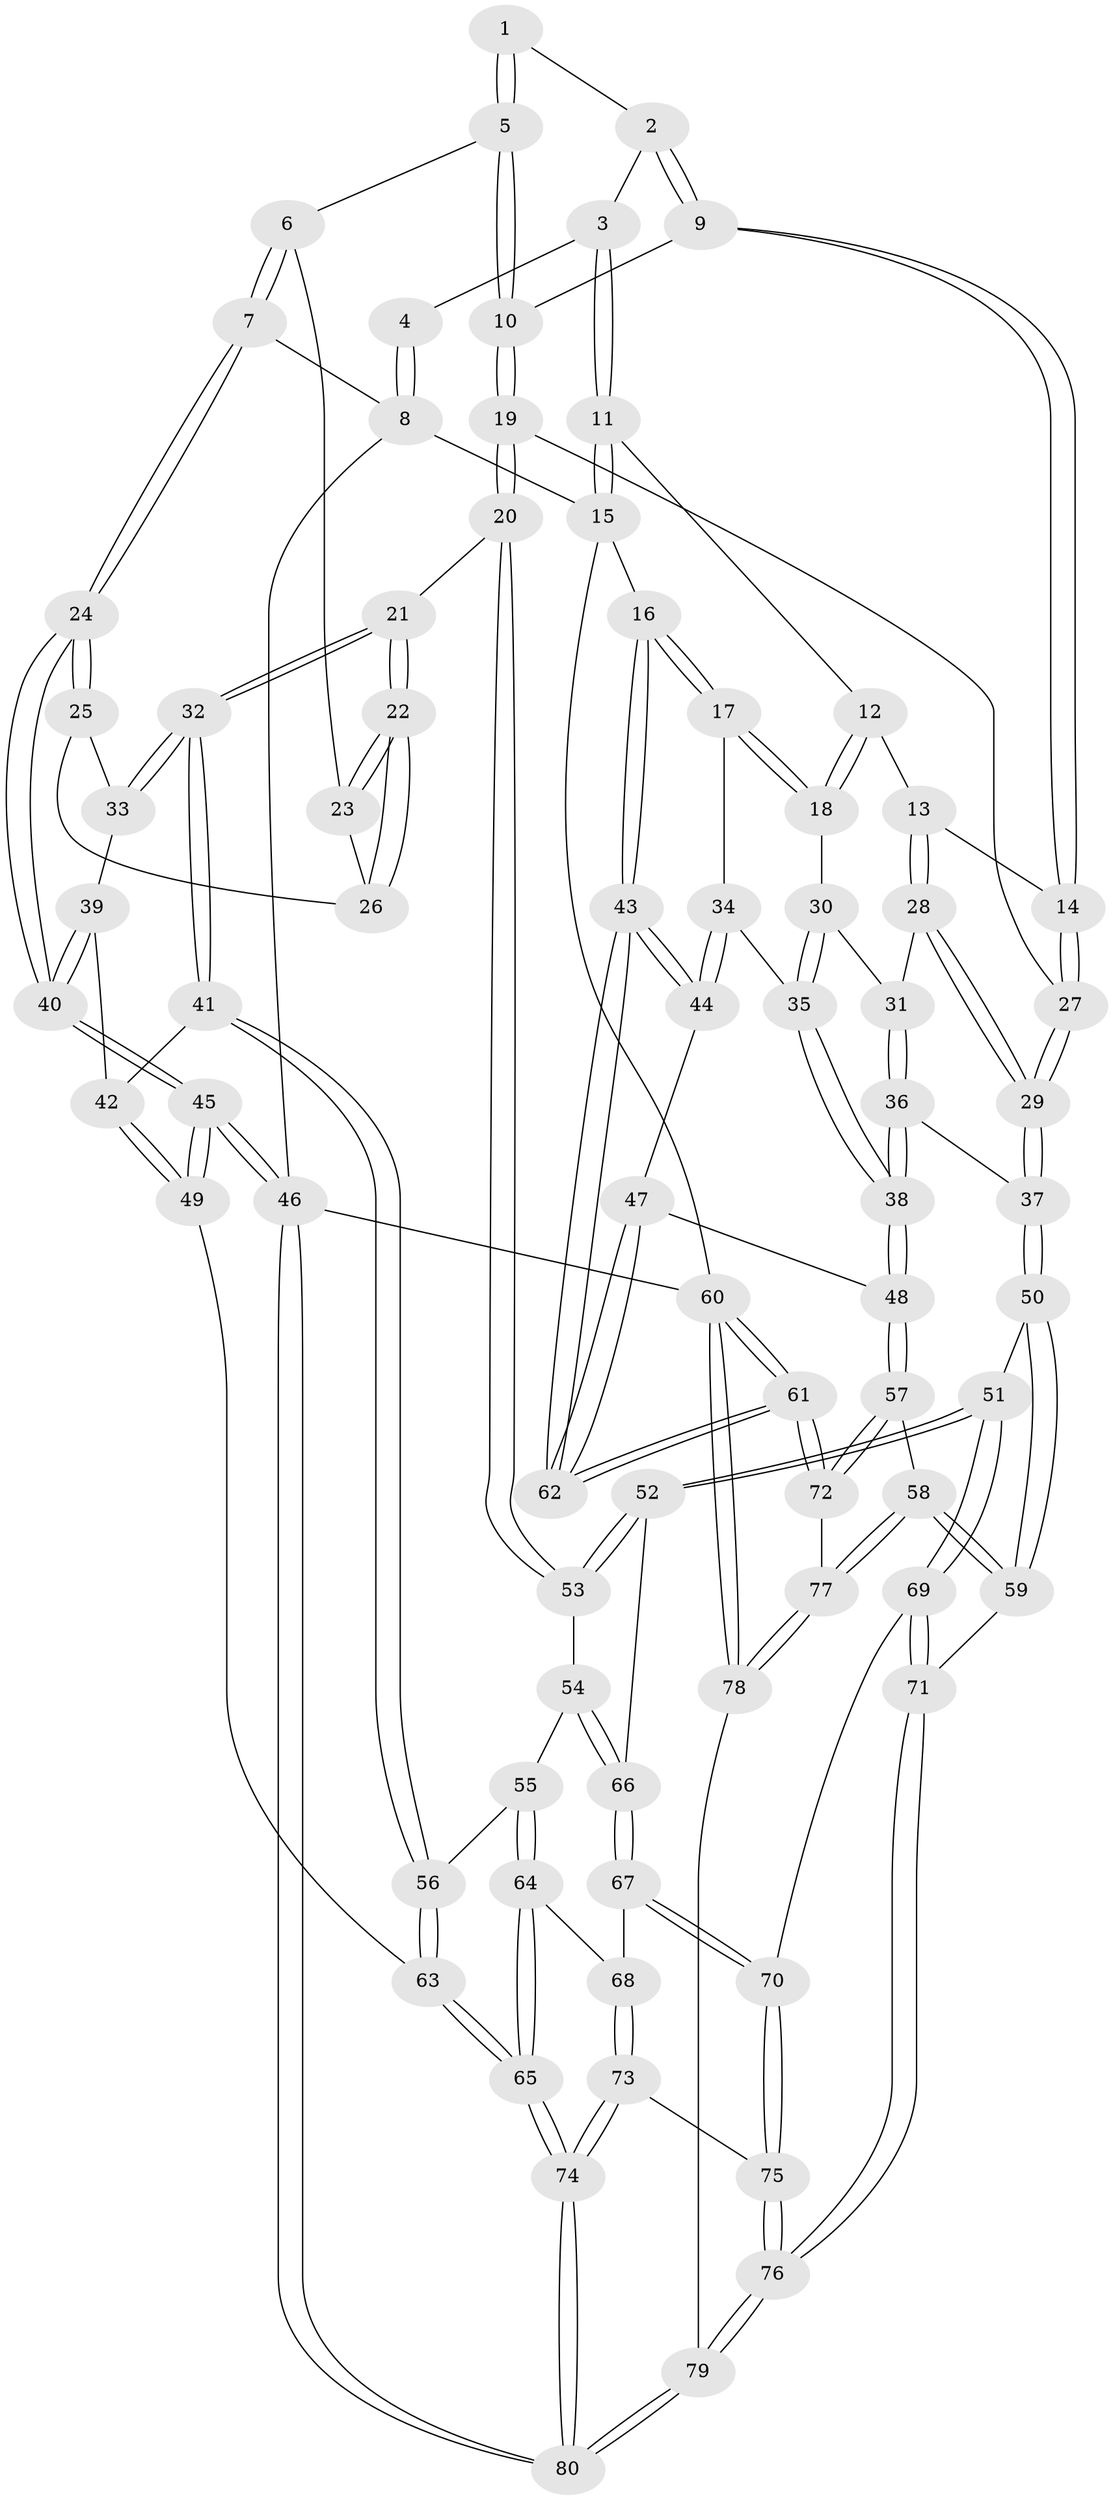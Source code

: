 // Generated by graph-tools (version 1.1) at 2025/27/03/09/25 03:27:12]
// undirected, 80 vertices, 197 edges
graph export_dot {
graph [start="1"]
  node [color=gray90,style=filled];
  1 [pos="+0.4549176383385403+0.025237270793573005"];
  2 [pos="+0.6360747306228062+0.033058933080864404"];
  3 [pos="+0.8917449431911294+0"];
  4 [pos="+0.3910576675367332+0"];
  5 [pos="+0.4674675973849328+0.18957299586413578"];
  6 [pos="+0.3767487565773824+0.21112243418892568"];
  7 [pos="+0+0"];
  8 [pos="+0+0"];
  9 [pos="+0.5346618126466015+0.21090086215209927"];
  10 [pos="+0.5181800939226394+0.2104836584643856"];
  11 [pos="+0.9579351665576077+0"];
  12 [pos="+0.8044425350991777+0.19194324127330606"];
  13 [pos="+0.6930111001949855+0.2726892973375921"];
  14 [pos="+0.6146771015526706+0.24755424962294853"];
  15 [pos="+1+0"];
  16 [pos="+1+0.358676769009144"];
  17 [pos="+1+0.3679087922650428"];
  18 [pos="+0.9505207616978532+0.3302272223713126"];
  19 [pos="+0.46236452976499554+0.48200234391241875"];
  20 [pos="+0.4587364697607493+0.4832848628175754"];
  21 [pos="+0.32083933320515834+0.4636827085854294"];
  22 [pos="+0.3081064473063442+0.3638460900534185"];
  23 [pos="+0.3638860357575819+0.23664834292112757"];
  24 [pos="+0+0.06802971479809172"];
  25 [pos="+0.055044588416676345+0.25925043951139587"];
  26 [pos="+0.10974543091720489+0.27914459375474554"];
  27 [pos="+0.5167626246687701+0.48787668982064464"];
  28 [pos="+0.7029251242925261+0.3431282059893632"];
  29 [pos="+0.5765786349741447+0.5033369030259306"];
  30 [pos="+0.804355819358271+0.40698625373027364"];
  31 [pos="+0.7170154075495523+0.3593937966563665"];
  32 [pos="+0.28385997136282987+0.49784057539897797"];
  33 [pos="+0.18570664712018586+0.4467291886551946"];
  34 [pos="+0.9442119699464645+0.44990811229990774"];
  35 [pos="+0.8421355634101171+0.4773962324481496"];
  36 [pos="+0.7439112574580625+0.5590804865731702"];
  37 [pos="+0.5789452561674584+0.506447415637552"];
  38 [pos="+0.7885673707421992+0.6004285383089106"];
  39 [pos="+0.07112452416264281+0.46418044396279645"];
  40 [pos="+0+0.17499490089452968"];
  41 [pos="+0.2626977229214169+0.5448222803991878"];
  42 [pos="+0.08590222103104361+0.5120672177641838"];
  43 [pos="+1+0.5599090410534767"];
  44 [pos="+0.9307996934460283+0.6025263045137963"];
  45 [pos="+0+0.7439410445088147"];
  46 [pos="+0+1"];
  47 [pos="+0.8886782514447978+0.631461940272249"];
  48 [pos="+0.8085631543902669+0.6644826355447121"];
  49 [pos="+0+0.7353604495010678"];
  50 [pos="+0.5853650951999263+0.591833140867318"];
  51 [pos="+0.5095368787218396+0.6978701182437568"];
  52 [pos="+0.4828522413633035+0.6882043237625913"];
  53 [pos="+0.4584651749799969+0.4983154134179884"];
  54 [pos="+0.3825119564730964+0.6733135057689404"];
  55 [pos="+0.29389271629812885+0.6234110605739978"];
  56 [pos="+0.2565211206504413+0.5783051167727242"];
  57 [pos="+0.7884657240274375+0.7240552106213599"];
  58 [pos="+0.768736250700532+0.7409557826494685"];
  59 [pos="+0.744886919840769+0.7421030872377015"];
  60 [pos="+1+1"];
  61 [pos="+1+0.9428405841970521"];
  62 [pos="+1+0.8560210400881585"];
  63 [pos="+0.054252118435207074+0.7458182381255494"];
  64 [pos="+0.2906589948214279+0.794636525526224"];
  65 [pos="+0.1067448730225475+0.7917159534296118"];
  66 [pos="+0.4126996402298561+0.7025978041335553"];
  67 [pos="+0.3816555871459956+0.7740391441827381"];
  68 [pos="+0.3052767681300422+0.8018361693263787"];
  69 [pos="+0.5509450627519924+0.7456312142569633"];
  70 [pos="+0.44122088773959245+0.8388062121409656"];
  71 [pos="+0.620615085360517+0.780346986193831"];
  72 [pos="+1+0.9009127158900184"];
  73 [pos="+0.32460102505996774+0.9199941322715911"];
  74 [pos="+0.2056367501952929+1"];
  75 [pos="+0.4528018860069003+0.9197384602373228"];
  76 [pos="+0.5364023442510244+0.9889986874269288"];
  77 [pos="+0.78458283194275+0.9390038220347826"];
  78 [pos="+0.6861328507039244+1"];
  79 [pos="+0.6072501949947315+1"];
  80 [pos="+0.1704504415826591+1"];
  1 -- 2;
  1 -- 5;
  1 -- 5;
  2 -- 3;
  2 -- 9;
  2 -- 9;
  3 -- 4;
  3 -- 11;
  3 -- 11;
  4 -- 8;
  4 -- 8;
  5 -- 6;
  5 -- 10;
  5 -- 10;
  6 -- 7;
  6 -- 7;
  6 -- 23;
  7 -- 8;
  7 -- 24;
  7 -- 24;
  8 -- 15;
  8 -- 46;
  9 -- 10;
  9 -- 14;
  9 -- 14;
  10 -- 19;
  10 -- 19;
  11 -- 12;
  11 -- 15;
  11 -- 15;
  12 -- 13;
  12 -- 18;
  12 -- 18;
  13 -- 14;
  13 -- 28;
  13 -- 28;
  14 -- 27;
  14 -- 27;
  15 -- 16;
  15 -- 60;
  16 -- 17;
  16 -- 17;
  16 -- 43;
  16 -- 43;
  17 -- 18;
  17 -- 18;
  17 -- 34;
  18 -- 30;
  19 -- 20;
  19 -- 20;
  19 -- 27;
  20 -- 21;
  20 -- 53;
  20 -- 53;
  21 -- 22;
  21 -- 22;
  21 -- 32;
  21 -- 32;
  22 -- 23;
  22 -- 23;
  22 -- 26;
  22 -- 26;
  23 -- 26;
  24 -- 25;
  24 -- 25;
  24 -- 40;
  24 -- 40;
  25 -- 26;
  25 -- 33;
  27 -- 29;
  27 -- 29;
  28 -- 29;
  28 -- 29;
  28 -- 31;
  29 -- 37;
  29 -- 37;
  30 -- 31;
  30 -- 35;
  30 -- 35;
  31 -- 36;
  31 -- 36;
  32 -- 33;
  32 -- 33;
  32 -- 41;
  32 -- 41;
  33 -- 39;
  34 -- 35;
  34 -- 44;
  34 -- 44;
  35 -- 38;
  35 -- 38;
  36 -- 37;
  36 -- 38;
  36 -- 38;
  37 -- 50;
  37 -- 50;
  38 -- 48;
  38 -- 48;
  39 -- 40;
  39 -- 40;
  39 -- 42;
  40 -- 45;
  40 -- 45;
  41 -- 42;
  41 -- 56;
  41 -- 56;
  42 -- 49;
  42 -- 49;
  43 -- 44;
  43 -- 44;
  43 -- 62;
  43 -- 62;
  44 -- 47;
  45 -- 46;
  45 -- 46;
  45 -- 49;
  45 -- 49;
  46 -- 80;
  46 -- 80;
  46 -- 60;
  47 -- 48;
  47 -- 62;
  47 -- 62;
  48 -- 57;
  48 -- 57;
  49 -- 63;
  50 -- 51;
  50 -- 59;
  50 -- 59;
  51 -- 52;
  51 -- 52;
  51 -- 69;
  51 -- 69;
  52 -- 53;
  52 -- 53;
  52 -- 66;
  53 -- 54;
  54 -- 55;
  54 -- 66;
  54 -- 66;
  55 -- 56;
  55 -- 64;
  55 -- 64;
  56 -- 63;
  56 -- 63;
  57 -- 58;
  57 -- 72;
  57 -- 72;
  58 -- 59;
  58 -- 59;
  58 -- 77;
  58 -- 77;
  59 -- 71;
  60 -- 61;
  60 -- 61;
  60 -- 78;
  60 -- 78;
  61 -- 62;
  61 -- 62;
  61 -- 72;
  61 -- 72;
  63 -- 65;
  63 -- 65;
  64 -- 65;
  64 -- 65;
  64 -- 68;
  65 -- 74;
  65 -- 74;
  66 -- 67;
  66 -- 67;
  67 -- 68;
  67 -- 70;
  67 -- 70;
  68 -- 73;
  68 -- 73;
  69 -- 70;
  69 -- 71;
  69 -- 71;
  70 -- 75;
  70 -- 75;
  71 -- 76;
  71 -- 76;
  72 -- 77;
  73 -- 74;
  73 -- 74;
  73 -- 75;
  74 -- 80;
  74 -- 80;
  75 -- 76;
  75 -- 76;
  76 -- 79;
  76 -- 79;
  77 -- 78;
  77 -- 78;
  78 -- 79;
  79 -- 80;
  79 -- 80;
}
